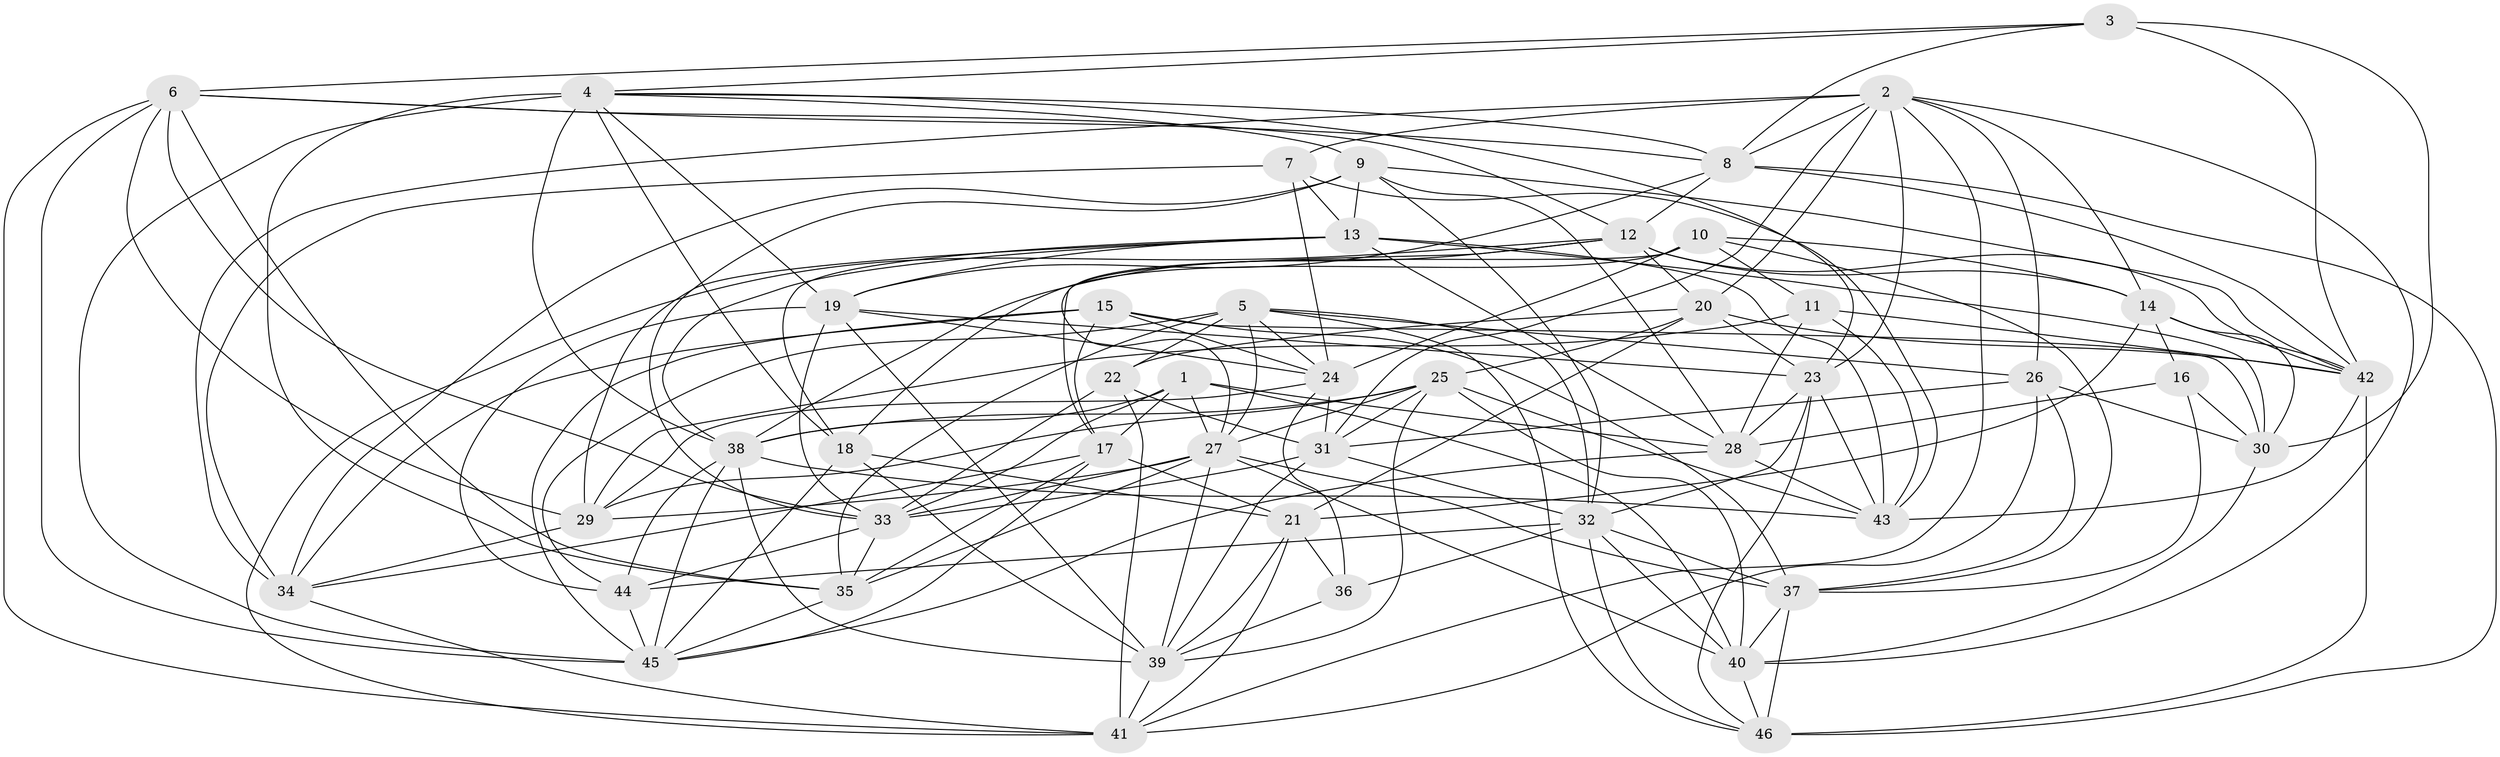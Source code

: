 // original degree distribution, {4: 1.0}
// Generated by graph-tools (version 1.1) at 2025/38/03/04/25 23:38:14]
// undirected, 46 vertices, 169 edges
graph export_dot {
  node [color=gray90,style=filled];
  1;
  2;
  3;
  4;
  5;
  6;
  7;
  8;
  9;
  10;
  11;
  12;
  13;
  14;
  15;
  16;
  17;
  18;
  19;
  20;
  21;
  22;
  23;
  24;
  25;
  26;
  27;
  28;
  29;
  30;
  31;
  32;
  33;
  34;
  35;
  36;
  37;
  38;
  39;
  40;
  41;
  42;
  43;
  44;
  45;
  46;
  1 -- 17 [weight=1.0];
  1 -- 27 [weight=1.0];
  1 -- 28 [weight=1.0];
  1 -- 33 [weight=1.0];
  1 -- 38 [weight=1.0];
  1 -- 40 [weight=1.0];
  2 -- 7 [weight=1.0];
  2 -- 8 [weight=1.0];
  2 -- 14 [weight=1.0];
  2 -- 20 [weight=1.0];
  2 -- 23 [weight=1.0];
  2 -- 26 [weight=1.0];
  2 -- 31 [weight=1.0];
  2 -- 34 [weight=1.0];
  2 -- 40 [weight=1.0];
  2 -- 41 [weight=1.0];
  3 -- 4 [weight=1.0];
  3 -- 6 [weight=1.0];
  3 -- 8 [weight=1.0];
  3 -- 30 [weight=2.0];
  3 -- 42 [weight=1.0];
  4 -- 8 [weight=1.0];
  4 -- 9 [weight=1.0];
  4 -- 18 [weight=1.0];
  4 -- 19 [weight=1.0];
  4 -- 23 [weight=1.0];
  4 -- 35 [weight=1.0];
  4 -- 38 [weight=1.0];
  4 -- 45 [weight=2.0];
  5 -- 22 [weight=1.0];
  5 -- 24 [weight=1.0];
  5 -- 26 [weight=1.0];
  5 -- 27 [weight=1.0];
  5 -- 32 [weight=1.0];
  5 -- 35 [weight=1.0];
  5 -- 44 [weight=1.0];
  5 -- 46 [weight=1.0];
  6 -- 8 [weight=1.0];
  6 -- 12 [weight=1.0];
  6 -- 29 [weight=1.0];
  6 -- 33 [weight=1.0];
  6 -- 35 [weight=2.0];
  6 -- 41 [weight=2.0];
  6 -- 45 [weight=1.0];
  7 -- 13 [weight=1.0];
  7 -- 24 [weight=1.0];
  7 -- 34 [weight=2.0];
  7 -- 43 [weight=1.0];
  8 -- 12 [weight=1.0];
  8 -- 19 [weight=1.0];
  8 -- 42 [weight=1.0];
  8 -- 46 [weight=1.0];
  9 -- 13 [weight=1.0];
  9 -- 28 [weight=1.0];
  9 -- 32 [weight=1.0];
  9 -- 33 [weight=1.0];
  9 -- 34 [weight=2.0];
  9 -- 42 [weight=1.0];
  10 -- 11 [weight=2.0];
  10 -- 14 [weight=1.0];
  10 -- 17 [weight=2.0];
  10 -- 18 [weight=1.0];
  10 -- 24 [weight=1.0];
  10 -- 37 [weight=1.0];
  11 -- 28 [weight=1.0];
  11 -- 29 [weight=1.0];
  11 -- 42 [weight=1.0];
  11 -- 43 [weight=1.0];
  12 -- 14 [weight=1.0];
  12 -- 20 [weight=1.0];
  12 -- 27 [weight=1.0];
  12 -- 38 [weight=1.0];
  12 -- 41 [weight=1.0];
  12 -- 42 [weight=1.0];
  13 -- 18 [weight=1.0];
  13 -- 19 [weight=1.0];
  13 -- 28 [weight=1.0];
  13 -- 29 [weight=1.0];
  13 -- 30 [weight=1.0];
  13 -- 38 [weight=2.0];
  13 -- 43 [weight=1.0];
  14 -- 16 [weight=1.0];
  14 -- 21 [weight=2.0];
  14 -- 30 [weight=1.0];
  14 -- 42 [weight=1.0];
  15 -- 17 [weight=1.0];
  15 -- 24 [weight=1.0];
  15 -- 30 [weight=1.0];
  15 -- 34 [weight=2.0];
  15 -- 37 [weight=2.0];
  15 -- 45 [weight=1.0];
  16 -- 28 [weight=1.0];
  16 -- 30 [weight=1.0];
  16 -- 37 [weight=1.0];
  17 -- 21 [weight=1.0];
  17 -- 34 [weight=1.0];
  17 -- 35 [weight=1.0];
  17 -- 45 [weight=1.0];
  18 -- 21 [weight=1.0];
  18 -- 39 [weight=1.0];
  18 -- 45 [weight=1.0];
  19 -- 23 [weight=1.0];
  19 -- 24 [weight=1.0];
  19 -- 33 [weight=1.0];
  19 -- 39 [weight=1.0];
  19 -- 44 [weight=1.0];
  20 -- 21 [weight=1.0];
  20 -- 22 [weight=2.0];
  20 -- 23 [weight=1.0];
  20 -- 25 [weight=1.0];
  20 -- 42 [weight=1.0];
  21 -- 36 [weight=1.0];
  21 -- 39 [weight=1.0];
  21 -- 41 [weight=1.0];
  22 -- 31 [weight=2.0];
  22 -- 33 [weight=2.0];
  22 -- 41 [weight=1.0];
  23 -- 28 [weight=1.0];
  23 -- 32 [weight=1.0];
  23 -- 43 [weight=1.0];
  23 -- 46 [weight=1.0];
  24 -- 29 [weight=2.0];
  24 -- 31 [weight=2.0];
  24 -- 36 [weight=1.0];
  25 -- 27 [weight=1.0];
  25 -- 29 [weight=1.0];
  25 -- 31 [weight=1.0];
  25 -- 38 [weight=1.0];
  25 -- 39 [weight=1.0];
  25 -- 40 [weight=1.0];
  25 -- 43 [weight=1.0];
  26 -- 30 [weight=1.0];
  26 -- 31 [weight=1.0];
  26 -- 37 [weight=1.0];
  26 -- 41 [weight=1.0];
  27 -- 29 [weight=1.0];
  27 -- 33 [weight=1.0];
  27 -- 35 [weight=1.0];
  27 -- 37 [weight=1.0];
  27 -- 39 [weight=1.0];
  27 -- 40 [weight=1.0];
  28 -- 43 [weight=1.0];
  28 -- 45 [weight=1.0];
  29 -- 34 [weight=1.0];
  30 -- 40 [weight=1.0];
  31 -- 32 [weight=1.0];
  31 -- 33 [weight=1.0];
  31 -- 39 [weight=1.0];
  32 -- 36 [weight=1.0];
  32 -- 37 [weight=2.0];
  32 -- 40 [weight=1.0];
  32 -- 44 [weight=1.0];
  32 -- 46 [weight=1.0];
  33 -- 35 [weight=1.0];
  33 -- 44 [weight=1.0];
  34 -- 41 [weight=1.0];
  35 -- 45 [weight=1.0];
  36 -- 39 [weight=1.0];
  37 -- 40 [weight=1.0];
  37 -- 46 [weight=1.0];
  38 -- 39 [weight=1.0];
  38 -- 43 [weight=1.0];
  38 -- 44 [weight=1.0];
  38 -- 45 [weight=1.0];
  39 -- 41 [weight=2.0];
  40 -- 46 [weight=1.0];
  42 -- 43 [weight=1.0];
  42 -- 46 [weight=2.0];
  44 -- 45 [weight=1.0];
}
